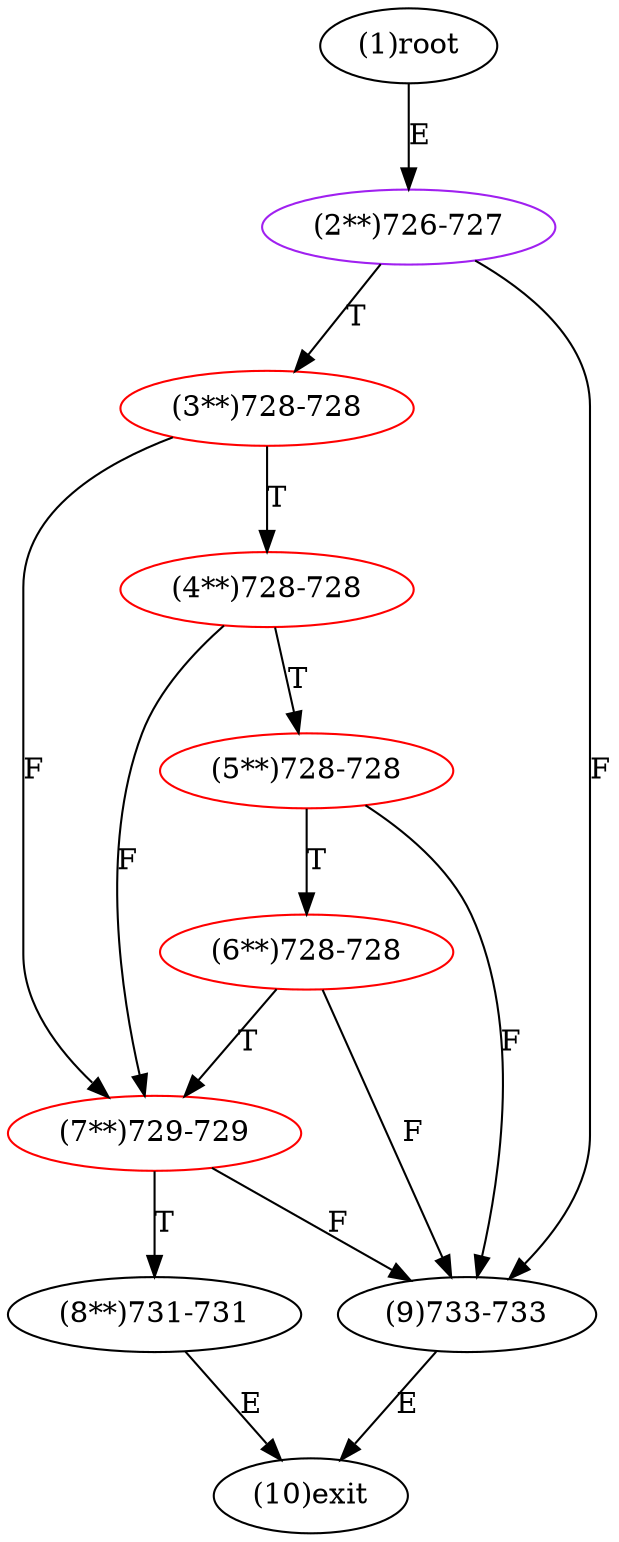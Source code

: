 digraph "" { 
1[ label="(1)root"];
2[ label="(2**)726-727",color=purple];
3[ label="(3**)728-728",color=red];
4[ label="(4**)728-728",color=red];
5[ label="(5**)728-728",color=red];
6[ label="(6**)728-728",color=red];
7[ label="(7**)729-729",color=red];
8[ label="(8**)731-731"];
9[ label="(9)733-733"];
10[ label="(10)exit"];
1->2[ label="E"];
2->9[ label="F"];
2->3[ label="T"];
3->7[ label="F"];
3->4[ label="T"];
4->7[ label="F"];
4->5[ label="T"];
5->9[ label="F"];
5->6[ label="T"];
6->9[ label="F"];
6->7[ label="T"];
7->9[ label="F"];
7->8[ label="T"];
8->10[ label="E"];
9->10[ label="E"];
}